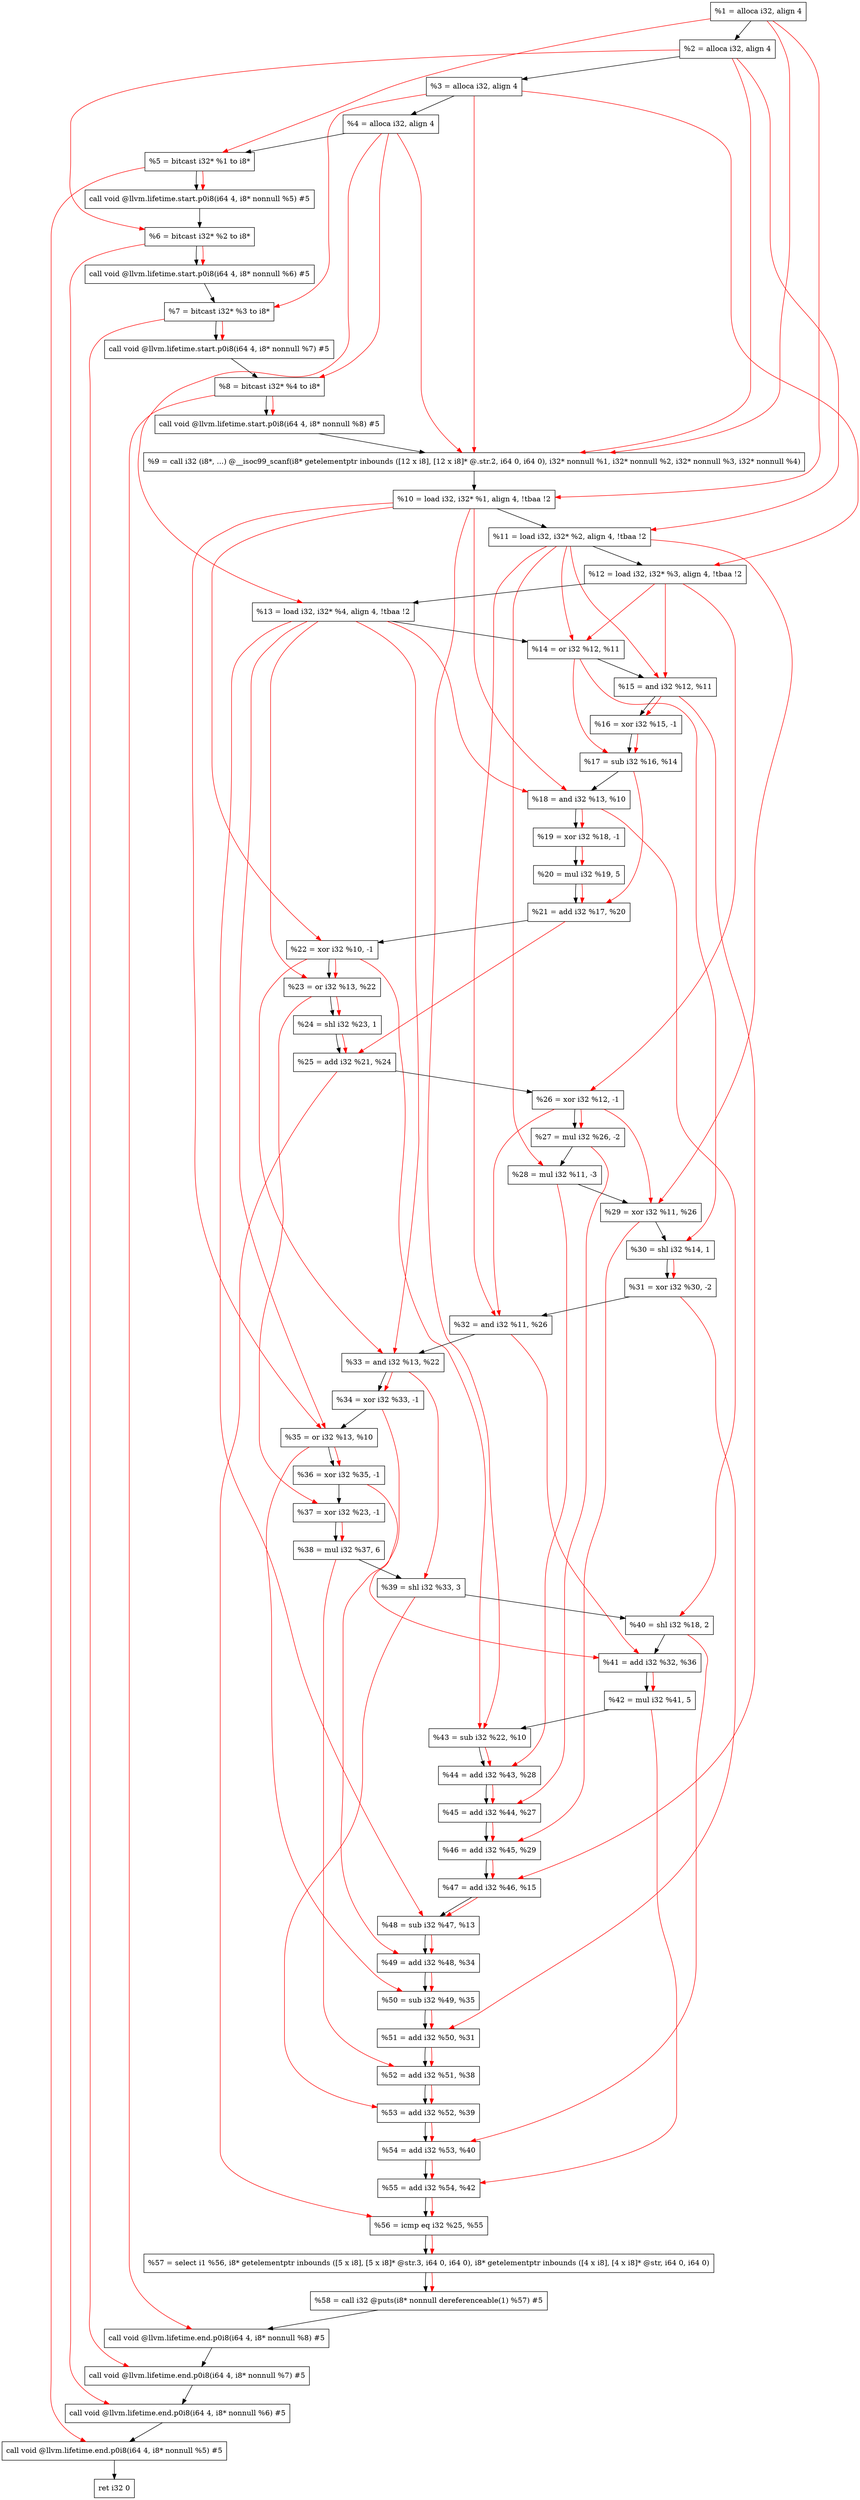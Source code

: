 digraph "DFG for'main' function" {
	Node0x129ce28[shape=record, label="  %1 = alloca i32, align 4"];
	Node0x129cea8[shape=record, label="  %2 = alloca i32, align 4"];
	Node0x129cf38[shape=record, label="  %3 = alloca i32, align 4"];
	Node0x129cf98[shape=record, label="  %4 = alloca i32, align 4"];
	Node0x129d048[shape=record, label="  %5 = bitcast i32* %1 to i8*"];
	Node0x129d478[shape=record, label="  call void @llvm.lifetime.start.p0i8(i64 4, i8* nonnull %5) #5"];
	Node0x129d558[shape=record, label="  %6 = bitcast i32* %2 to i8*"];
	Node0x129d658[shape=record, label="  call void @llvm.lifetime.start.p0i8(i64 4, i8* nonnull %6) #5"];
	Node0x129d718[shape=record, label="  %7 = bitcast i32* %3 to i8*"];
	Node0x129d7c8[shape=record, label="  call void @llvm.lifetime.start.p0i8(i64 4, i8* nonnull %7) #5"];
	Node0x129d888[shape=record, label="  %8 = bitcast i32* %4 to i8*"];
	Node0x129d938[shape=record, label="  call void @llvm.lifetime.start.p0i8(i64 4, i8* nonnull %8) #5"];
	Node0x1297bd0[shape=record, label="  %9 = call i32 (i8*, ...) @__isoc99_scanf(i8* getelementptr inbounds ([12 x i8], [12 x i8]* @.str.2, i64 0, i64 0), i32* nonnull %1, i32* nonnull %2, i32* nonnull %3, i32* nonnull %4)"];
	Node0x129db38[shape=record, label="  %10 = load i32, i32* %1, align 4, !tbaa !2"];
	Node0x129eaa8[shape=record, label="  %11 = load i32, i32* %2, align 4, !tbaa !2"];
	Node0x129f118[shape=record, label="  %12 = load i32, i32* %3, align 4, !tbaa !2"];
	Node0x129f178[shape=record, label="  %13 = load i32, i32* %4, align 4, !tbaa !2"];
	Node0x129f1f0[shape=record, label="  %14 = or i32 %12, %11"];
	Node0x129f260[shape=record, label="  %15 = and i32 %12, %11"];
	Node0x129f2d0[shape=record, label="  %16 = xor i32 %15, -1"];
	Node0x129f340[shape=record, label="  %17 = sub i32 %16, %14"];
	Node0x129f3b0[shape=record, label="  %18 = and i32 %13, %10"];
	Node0x129f420[shape=record, label="  %19 = xor i32 %18, -1"];
	Node0x129f490[shape=record, label="  %20 = mul i32 %19, 5"];
	Node0x129f500[shape=record, label="  %21 = add i32 %17, %20"];
	Node0x129f570[shape=record, label="  %22 = xor i32 %10, -1"];
	Node0x129f5e0[shape=record, label="  %23 = or i32 %13, %22"];
	Node0x129f650[shape=record, label="  %24 = shl i32 %23, 1"];
	Node0x129f6c0[shape=record, label="  %25 = add i32 %21, %24"];
	Node0x129f730[shape=record, label="  %26 = xor i32 %12, -1"];
	Node0x129f7a0[shape=record, label="  %27 = mul i32 %26, -2"];
	Node0x129f810[shape=record, label="  %28 = mul i32 %11, -3"];
	Node0x129f880[shape=record, label="  %29 = xor i32 %11, %26"];
	Node0x129f8f0[shape=record, label="  %30 = shl i32 %14, 1"];
	Node0x129f960[shape=record, label="  %31 = xor i32 %30, -2"];
	Node0x129f9d0[shape=record, label="  %32 = and i32 %11, %26"];
	Node0x129fa40[shape=record, label="  %33 = and i32 %13, %22"];
	Node0x129fab0[shape=record, label="  %34 = xor i32 %33, -1"];
	Node0x129fb20[shape=record, label="  %35 = or i32 %13, %10"];
	Node0x129fb90[shape=record, label="  %36 = xor i32 %35, -1"];
	Node0x129fc00[shape=record, label="  %37 = xor i32 %23, -1"];
	Node0x129fc70[shape=record, label="  %38 = mul i32 %37, 6"];
	Node0x129fce0[shape=record, label="  %39 = shl i32 %33, 3"];
	Node0x129fd50[shape=record, label="  %40 = shl i32 %18, 2"];
	Node0x129fdc0[shape=record, label="  %41 = add i32 %32, %36"];
	Node0x129fe30[shape=record, label="  %42 = mul i32 %41, 5"];
	Node0x129fea0[shape=record, label="  %43 = sub i32 %22, %10"];
	Node0x129ff10[shape=record, label="  %44 = add i32 %43, %28"];
	Node0x129ff80[shape=record, label="  %45 = add i32 %44, %27"];
	Node0x129fff0[shape=record, label="  %46 = add i32 %45, %29"];
	Node0x12a0060[shape=record, label="  %47 = add i32 %46, %15"];
	Node0x12a00d0[shape=record, label="  %48 = sub i32 %47, %13"];
	Node0x12a0140[shape=record, label="  %49 = add i32 %48, %34"];
	Node0x12a01b0[shape=record, label="  %50 = sub i32 %49, %35"];
	Node0x12a0220[shape=record, label="  %51 = add i32 %50, %31"];
	Node0x12a0290[shape=record, label="  %52 = add i32 %51, %38"];
	Node0x12a0300[shape=record, label="  %53 = add i32 %52, %39"];
	Node0x12a0370[shape=record, label="  %54 = add i32 %53, %40"];
	Node0x12a03e0[shape=record, label="  %55 = add i32 %54, %42"];
	Node0x12a0450[shape=record, label="  %56 = icmp eq i32 %25, %55"];
	Node0x123c8b8[shape=record, label="  %57 = select i1 %56, i8* getelementptr inbounds ([5 x i8], [5 x i8]* @str.3, i64 0, i64 0), i8* getelementptr inbounds ([4 x i8], [4 x i8]* @str, i64 0, i64 0)"];
	Node0x12a04e0[shape=record, label="  %58 = call i32 @puts(i8* nonnull dereferenceable(1) %57) #5"];
	Node0x12a0788[shape=record, label="  call void @llvm.lifetime.end.p0i8(i64 4, i8* nonnull %8) #5"];
	Node0x12a08e8[shape=record, label="  call void @llvm.lifetime.end.p0i8(i64 4, i8* nonnull %7) #5"];
	Node0x12a09f8[shape=record, label="  call void @llvm.lifetime.end.p0i8(i64 4, i8* nonnull %6) #5"];
	Node0x12a0b08[shape=record, label="  call void @llvm.lifetime.end.p0i8(i64 4, i8* nonnull %5) #5"];
	Node0x12a0bc8[shape=record, label="  ret i32 0"];
	Node0x129ce28 -> Node0x129cea8;
	Node0x129cea8 -> Node0x129cf38;
	Node0x129cf38 -> Node0x129cf98;
	Node0x129cf98 -> Node0x129d048;
	Node0x129d048 -> Node0x129d478;
	Node0x129d478 -> Node0x129d558;
	Node0x129d558 -> Node0x129d658;
	Node0x129d658 -> Node0x129d718;
	Node0x129d718 -> Node0x129d7c8;
	Node0x129d7c8 -> Node0x129d888;
	Node0x129d888 -> Node0x129d938;
	Node0x129d938 -> Node0x1297bd0;
	Node0x1297bd0 -> Node0x129db38;
	Node0x129db38 -> Node0x129eaa8;
	Node0x129eaa8 -> Node0x129f118;
	Node0x129f118 -> Node0x129f178;
	Node0x129f178 -> Node0x129f1f0;
	Node0x129f1f0 -> Node0x129f260;
	Node0x129f260 -> Node0x129f2d0;
	Node0x129f2d0 -> Node0x129f340;
	Node0x129f340 -> Node0x129f3b0;
	Node0x129f3b0 -> Node0x129f420;
	Node0x129f420 -> Node0x129f490;
	Node0x129f490 -> Node0x129f500;
	Node0x129f500 -> Node0x129f570;
	Node0x129f570 -> Node0x129f5e0;
	Node0x129f5e0 -> Node0x129f650;
	Node0x129f650 -> Node0x129f6c0;
	Node0x129f6c0 -> Node0x129f730;
	Node0x129f730 -> Node0x129f7a0;
	Node0x129f7a0 -> Node0x129f810;
	Node0x129f810 -> Node0x129f880;
	Node0x129f880 -> Node0x129f8f0;
	Node0x129f8f0 -> Node0x129f960;
	Node0x129f960 -> Node0x129f9d0;
	Node0x129f9d0 -> Node0x129fa40;
	Node0x129fa40 -> Node0x129fab0;
	Node0x129fab0 -> Node0x129fb20;
	Node0x129fb20 -> Node0x129fb90;
	Node0x129fb90 -> Node0x129fc00;
	Node0x129fc00 -> Node0x129fc70;
	Node0x129fc70 -> Node0x129fce0;
	Node0x129fce0 -> Node0x129fd50;
	Node0x129fd50 -> Node0x129fdc0;
	Node0x129fdc0 -> Node0x129fe30;
	Node0x129fe30 -> Node0x129fea0;
	Node0x129fea0 -> Node0x129ff10;
	Node0x129ff10 -> Node0x129ff80;
	Node0x129ff80 -> Node0x129fff0;
	Node0x129fff0 -> Node0x12a0060;
	Node0x12a0060 -> Node0x12a00d0;
	Node0x12a00d0 -> Node0x12a0140;
	Node0x12a0140 -> Node0x12a01b0;
	Node0x12a01b0 -> Node0x12a0220;
	Node0x12a0220 -> Node0x12a0290;
	Node0x12a0290 -> Node0x12a0300;
	Node0x12a0300 -> Node0x12a0370;
	Node0x12a0370 -> Node0x12a03e0;
	Node0x12a03e0 -> Node0x12a0450;
	Node0x12a0450 -> Node0x123c8b8;
	Node0x123c8b8 -> Node0x12a04e0;
	Node0x12a04e0 -> Node0x12a0788;
	Node0x12a0788 -> Node0x12a08e8;
	Node0x12a08e8 -> Node0x12a09f8;
	Node0x12a09f8 -> Node0x12a0b08;
	Node0x12a0b08 -> Node0x12a0bc8;
edge [color=red]
	Node0x129ce28 -> Node0x129d048;
	Node0x129d048 -> Node0x129d478;
	Node0x129cea8 -> Node0x129d558;
	Node0x129d558 -> Node0x129d658;
	Node0x129cf38 -> Node0x129d718;
	Node0x129d718 -> Node0x129d7c8;
	Node0x129cf98 -> Node0x129d888;
	Node0x129d888 -> Node0x129d938;
	Node0x129ce28 -> Node0x1297bd0;
	Node0x129cea8 -> Node0x1297bd0;
	Node0x129cf38 -> Node0x1297bd0;
	Node0x129cf98 -> Node0x1297bd0;
	Node0x129ce28 -> Node0x129db38;
	Node0x129cea8 -> Node0x129eaa8;
	Node0x129cf38 -> Node0x129f118;
	Node0x129cf98 -> Node0x129f178;
	Node0x129f118 -> Node0x129f1f0;
	Node0x129eaa8 -> Node0x129f1f0;
	Node0x129f118 -> Node0x129f260;
	Node0x129eaa8 -> Node0x129f260;
	Node0x129f260 -> Node0x129f2d0;
	Node0x129f2d0 -> Node0x129f340;
	Node0x129f1f0 -> Node0x129f340;
	Node0x129f178 -> Node0x129f3b0;
	Node0x129db38 -> Node0x129f3b0;
	Node0x129f3b0 -> Node0x129f420;
	Node0x129f420 -> Node0x129f490;
	Node0x129f340 -> Node0x129f500;
	Node0x129f490 -> Node0x129f500;
	Node0x129db38 -> Node0x129f570;
	Node0x129f178 -> Node0x129f5e0;
	Node0x129f570 -> Node0x129f5e0;
	Node0x129f5e0 -> Node0x129f650;
	Node0x129f500 -> Node0x129f6c0;
	Node0x129f650 -> Node0x129f6c0;
	Node0x129f118 -> Node0x129f730;
	Node0x129f730 -> Node0x129f7a0;
	Node0x129eaa8 -> Node0x129f810;
	Node0x129eaa8 -> Node0x129f880;
	Node0x129f730 -> Node0x129f880;
	Node0x129f1f0 -> Node0x129f8f0;
	Node0x129f8f0 -> Node0x129f960;
	Node0x129eaa8 -> Node0x129f9d0;
	Node0x129f730 -> Node0x129f9d0;
	Node0x129f178 -> Node0x129fa40;
	Node0x129f570 -> Node0x129fa40;
	Node0x129fa40 -> Node0x129fab0;
	Node0x129f178 -> Node0x129fb20;
	Node0x129db38 -> Node0x129fb20;
	Node0x129fb20 -> Node0x129fb90;
	Node0x129f5e0 -> Node0x129fc00;
	Node0x129fc00 -> Node0x129fc70;
	Node0x129fa40 -> Node0x129fce0;
	Node0x129f3b0 -> Node0x129fd50;
	Node0x129f9d0 -> Node0x129fdc0;
	Node0x129fb90 -> Node0x129fdc0;
	Node0x129fdc0 -> Node0x129fe30;
	Node0x129f570 -> Node0x129fea0;
	Node0x129db38 -> Node0x129fea0;
	Node0x129fea0 -> Node0x129ff10;
	Node0x129f810 -> Node0x129ff10;
	Node0x129ff10 -> Node0x129ff80;
	Node0x129f7a0 -> Node0x129ff80;
	Node0x129ff80 -> Node0x129fff0;
	Node0x129f880 -> Node0x129fff0;
	Node0x129fff0 -> Node0x12a0060;
	Node0x129f260 -> Node0x12a0060;
	Node0x12a0060 -> Node0x12a00d0;
	Node0x129f178 -> Node0x12a00d0;
	Node0x12a00d0 -> Node0x12a0140;
	Node0x129fab0 -> Node0x12a0140;
	Node0x12a0140 -> Node0x12a01b0;
	Node0x129fb20 -> Node0x12a01b0;
	Node0x12a01b0 -> Node0x12a0220;
	Node0x129f960 -> Node0x12a0220;
	Node0x12a0220 -> Node0x12a0290;
	Node0x129fc70 -> Node0x12a0290;
	Node0x12a0290 -> Node0x12a0300;
	Node0x129fce0 -> Node0x12a0300;
	Node0x12a0300 -> Node0x12a0370;
	Node0x129fd50 -> Node0x12a0370;
	Node0x12a0370 -> Node0x12a03e0;
	Node0x129fe30 -> Node0x12a03e0;
	Node0x129f6c0 -> Node0x12a0450;
	Node0x12a03e0 -> Node0x12a0450;
	Node0x12a0450 -> Node0x123c8b8;
	Node0x123c8b8 -> Node0x12a04e0;
	Node0x129d888 -> Node0x12a0788;
	Node0x129d718 -> Node0x12a08e8;
	Node0x129d558 -> Node0x12a09f8;
	Node0x129d048 -> Node0x12a0b08;
}
